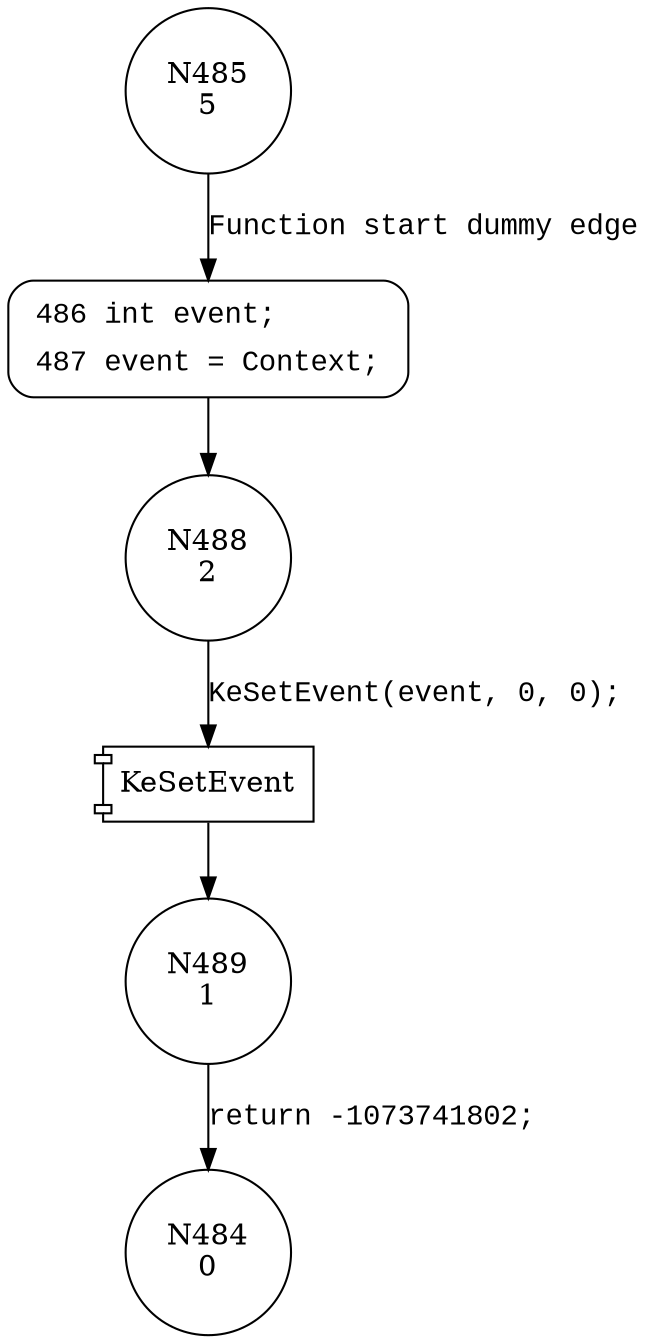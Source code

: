 digraph KbFilter_Complete {
485 [shape="circle" label="N485\n5"]
486 [shape="circle" label="N486\n4"]
488 [shape="circle" label="N488\n2"]
489 [shape="circle" label="N489\n1"]
484 [shape="circle" label="N484\n0"]
486 [style="filled,bold" penwidth="1" fillcolor="white" fontname="Courier New" shape="Mrecord" label=<<table border="0" cellborder="0" cellpadding="3" bgcolor="white"><tr><td align="right">486</td><td align="left">int event;</td></tr><tr><td align="right">487</td><td align="left">event = Context;</td></tr></table>>]
486 -> 488[label=""]
485 -> 486 [label="Function start dummy edge" fontname="Courier New"]
100001 [shape="component" label="KeSetEvent"]
488 -> 100001 [label="KeSetEvent(event, 0, 0);" fontname="Courier New"]
100001 -> 489 [label="" fontname="Courier New"]
489 -> 484 [label="return -1073741802;" fontname="Courier New"]
}